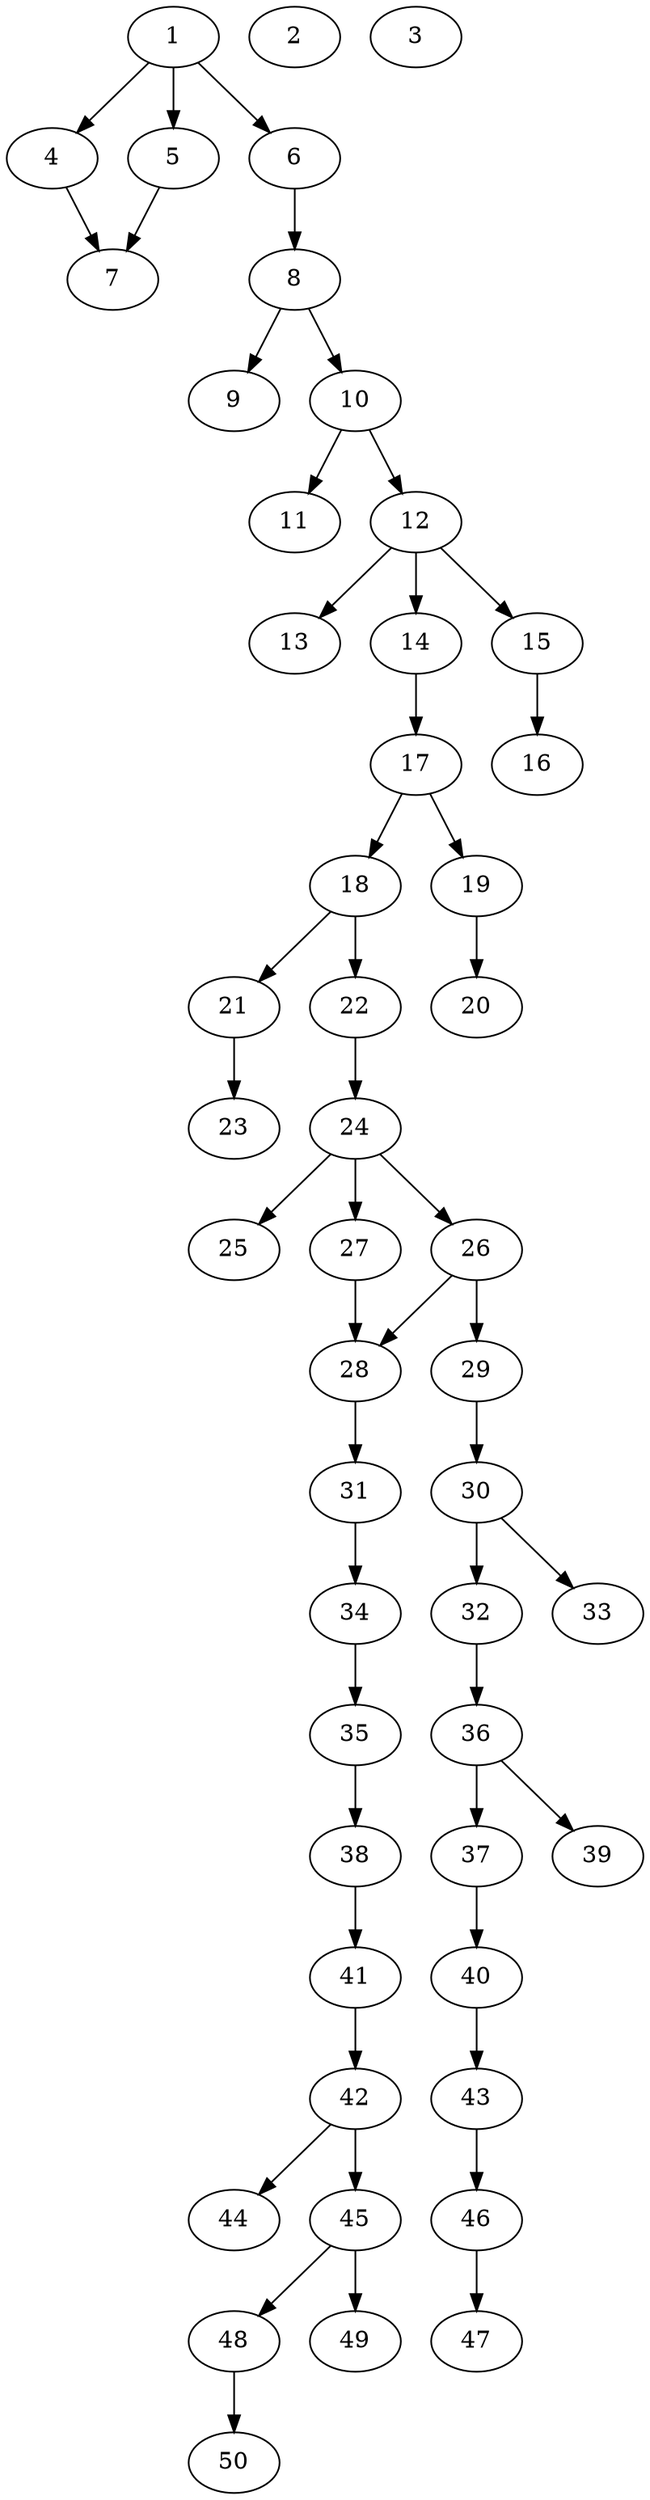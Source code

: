 // DAG automatically generated by daggen at Thu Oct  3 14:07:58 2019
// ./daggen --dot -n 50 --ccr 0.3 --fat 0.3 --regular 0.9 --density 0.5 --mindata 5242880 --maxdata 52428800 
digraph G {
  1 [size="166946133", alpha="0.16", expect_size="50083840"] 
  1 -> 4 [size ="50083840"]
  1 -> 5 [size ="50083840"]
  1 -> 6 [size ="50083840"]
  2 [size="37771947", alpha="0.13", expect_size="11331584"] 
  3 [size="98809173", alpha="0.12", expect_size="29642752"] 
  4 [size="33283413", alpha="0.05", expect_size="9985024"] 
  4 -> 7 [size ="9985024"]
  5 [size="100427093", alpha="0.11", expect_size="30128128"] 
  5 -> 7 [size ="30128128"]
  6 [size="32139947", alpha="0.17", expect_size="9641984"] 
  6 -> 8 [size ="9641984"]
  7 [size="24879787", alpha="0.09", expect_size="7463936"] 
  8 [size="28849493", alpha="0.03", expect_size="8654848"] 
  8 -> 9 [size ="8654848"]
  8 -> 10 [size ="8654848"]
  9 [size="32348160", alpha="0.04", expect_size="9704448"] 
  10 [size="86654293", alpha="0.02", expect_size="25996288"] 
  10 -> 11 [size ="25996288"]
  10 -> 12 [size ="25996288"]
  11 [size="52889600", alpha="0.14", expect_size="15866880"] 
  12 [size="18756267", alpha="0.14", expect_size="5626880"] 
  12 -> 13 [size ="5626880"]
  12 -> 14 [size ="5626880"]
  12 -> 15 [size ="5626880"]
  13 [size="123815253", alpha="0.15", expect_size="37144576"] 
  14 [size="59931307", alpha="0.12", expect_size="17979392"] 
  14 -> 17 [size ="17979392"]
  15 [size="100584107", alpha="0.17", expect_size="30175232"] 
  15 -> 16 [size ="30175232"]
  16 [size="32034133", alpha="0.06", expect_size="9610240"] 
  17 [size="163857067", alpha="0.03", expect_size="49157120"] 
  17 -> 18 [size ="49157120"]
  17 -> 19 [size ="49157120"]
  18 [size="80571733", alpha="0.10", expect_size="24171520"] 
  18 -> 21 [size ="24171520"]
  18 -> 22 [size ="24171520"]
  19 [size="106499413", alpha="0.10", expect_size="31949824"] 
  19 -> 20 [size ="31949824"]
  20 [size="141213013", alpha="0.20", expect_size="42363904"] 
  21 [size="156753920", alpha="0.09", expect_size="47026176"] 
  21 -> 23 [size ="47026176"]
  22 [size="113380693", alpha="0.00", expect_size="34014208"] 
  22 -> 24 [size ="34014208"]
  23 [size="66587307", alpha="0.02", expect_size="19976192"] 
  24 [size="28276053", alpha="0.06", expect_size="8482816"] 
  24 -> 25 [size ="8482816"]
  24 -> 26 [size ="8482816"]
  24 -> 27 [size ="8482816"]
  25 [size="122026667", alpha="0.01", expect_size="36608000"] 
  26 [size="101287253", alpha="0.17", expect_size="30386176"] 
  26 -> 28 [size ="30386176"]
  26 -> 29 [size ="30386176"]
  27 [size="146496853", alpha="0.14", expect_size="43949056"] 
  27 -> 28 [size ="43949056"]
  28 [size="171564373", alpha="0.13", expect_size="51469312"] 
  28 -> 31 [size ="51469312"]
  29 [size="93538987", alpha="0.13", expect_size="28061696"] 
  29 -> 30 [size ="28061696"]
  30 [size="171714560", alpha="0.03", expect_size="51514368"] 
  30 -> 32 [size ="51514368"]
  30 -> 33 [size ="51514368"]
  31 [size="170765653", alpha="0.17", expect_size="51229696"] 
  31 -> 34 [size ="51229696"]
  32 [size="82875733", alpha="0.11", expect_size="24862720"] 
  32 -> 36 [size ="24862720"]
  33 [size="85630293", alpha="0.18", expect_size="25689088"] 
  34 [size="103079253", alpha="0.11", expect_size="30923776"] 
  34 -> 35 [size ="30923776"]
  35 [size="151033173", alpha="0.15", expect_size="45309952"] 
  35 -> 38 [size ="45309952"]
  36 [size="155156480", alpha="0.20", expect_size="46546944"] 
  36 -> 37 [size ="46546944"]
  36 -> 39 [size ="46546944"]
  37 [size="130116267", alpha="0.04", expect_size="39034880"] 
  37 -> 40 [size ="39034880"]
  38 [size="83322880", alpha="0.16", expect_size="24996864"] 
  38 -> 41 [size ="24996864"]
  39 [size="26146133", alpha="0.19", expect_size="7843840"] 
  40 [size="130744320", alpha="0.18", expect_size="39223296"] 
  40 -> 43 [size ="39223296"]
  41 [size="151729493", alpha="0.15", expect_size="45518848"] 
  41 -> 42 [size ="45518848"]
  42 [size="124514987", alpha="0.04", expect_size="37354496"] 
  42 -> 44 [size ="37354496"]
  42 -> 45 [size ="37354496"]
  43 [size="50380800", alpha="0.19", expect_size="15114240"] 
  43 -> 46 [size ="15114240"]
  44 [size="35672747", alpha="0.16", expect_size="10701824"] 
  45 [size="122839040", alpha="0.06", expect_size="36851712"] 
  45 -> 48 [size ="36851712"]
  45 -> 49 [size ="36851712"]
  46 [size="80424960", alpha="0.06", expect_size="24127488"] 
  46 -> 47 [size ="24127488"]
  47 [size="80274773", alpha="0.03", expect_size="24082432"] 
  48 [size="111479467", alpha="0.20", expect_size="33443840"] 
  48 -> 50 [size ="33443840"]
  49 [size="79851520", alpha="0.06", expect_size="23955456"] 
  50 [size="74417493", alpha="0.12", expect_size="22325248"] 
}
